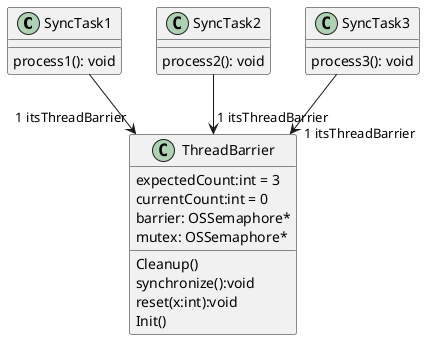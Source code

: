@startuml Class diagram for rendezvous example
class SyncTask1 {
    process1(): void
}
class SyncTask2 {
    process2(): void
}
class SyncTask3 {
    process3(): void
}
class ThreadBarrier {
    expectedCount:int = 3
    currentCount:int = 0
    barrier: OSSemaphore*
    mutex: OSSemaphore*
    Cleanup()
    synchronize():void
    reset(x:int):void
    Init()
}

SyncTask1 -->"1 itsThreadBarrier" ThreadBarrier
SyncTask2 -->"1 itsThreadBarrier" ThreadBarrier
SyncTask3 -->"1 itsThreadBarrier" ThreadBarrier
@enduml
